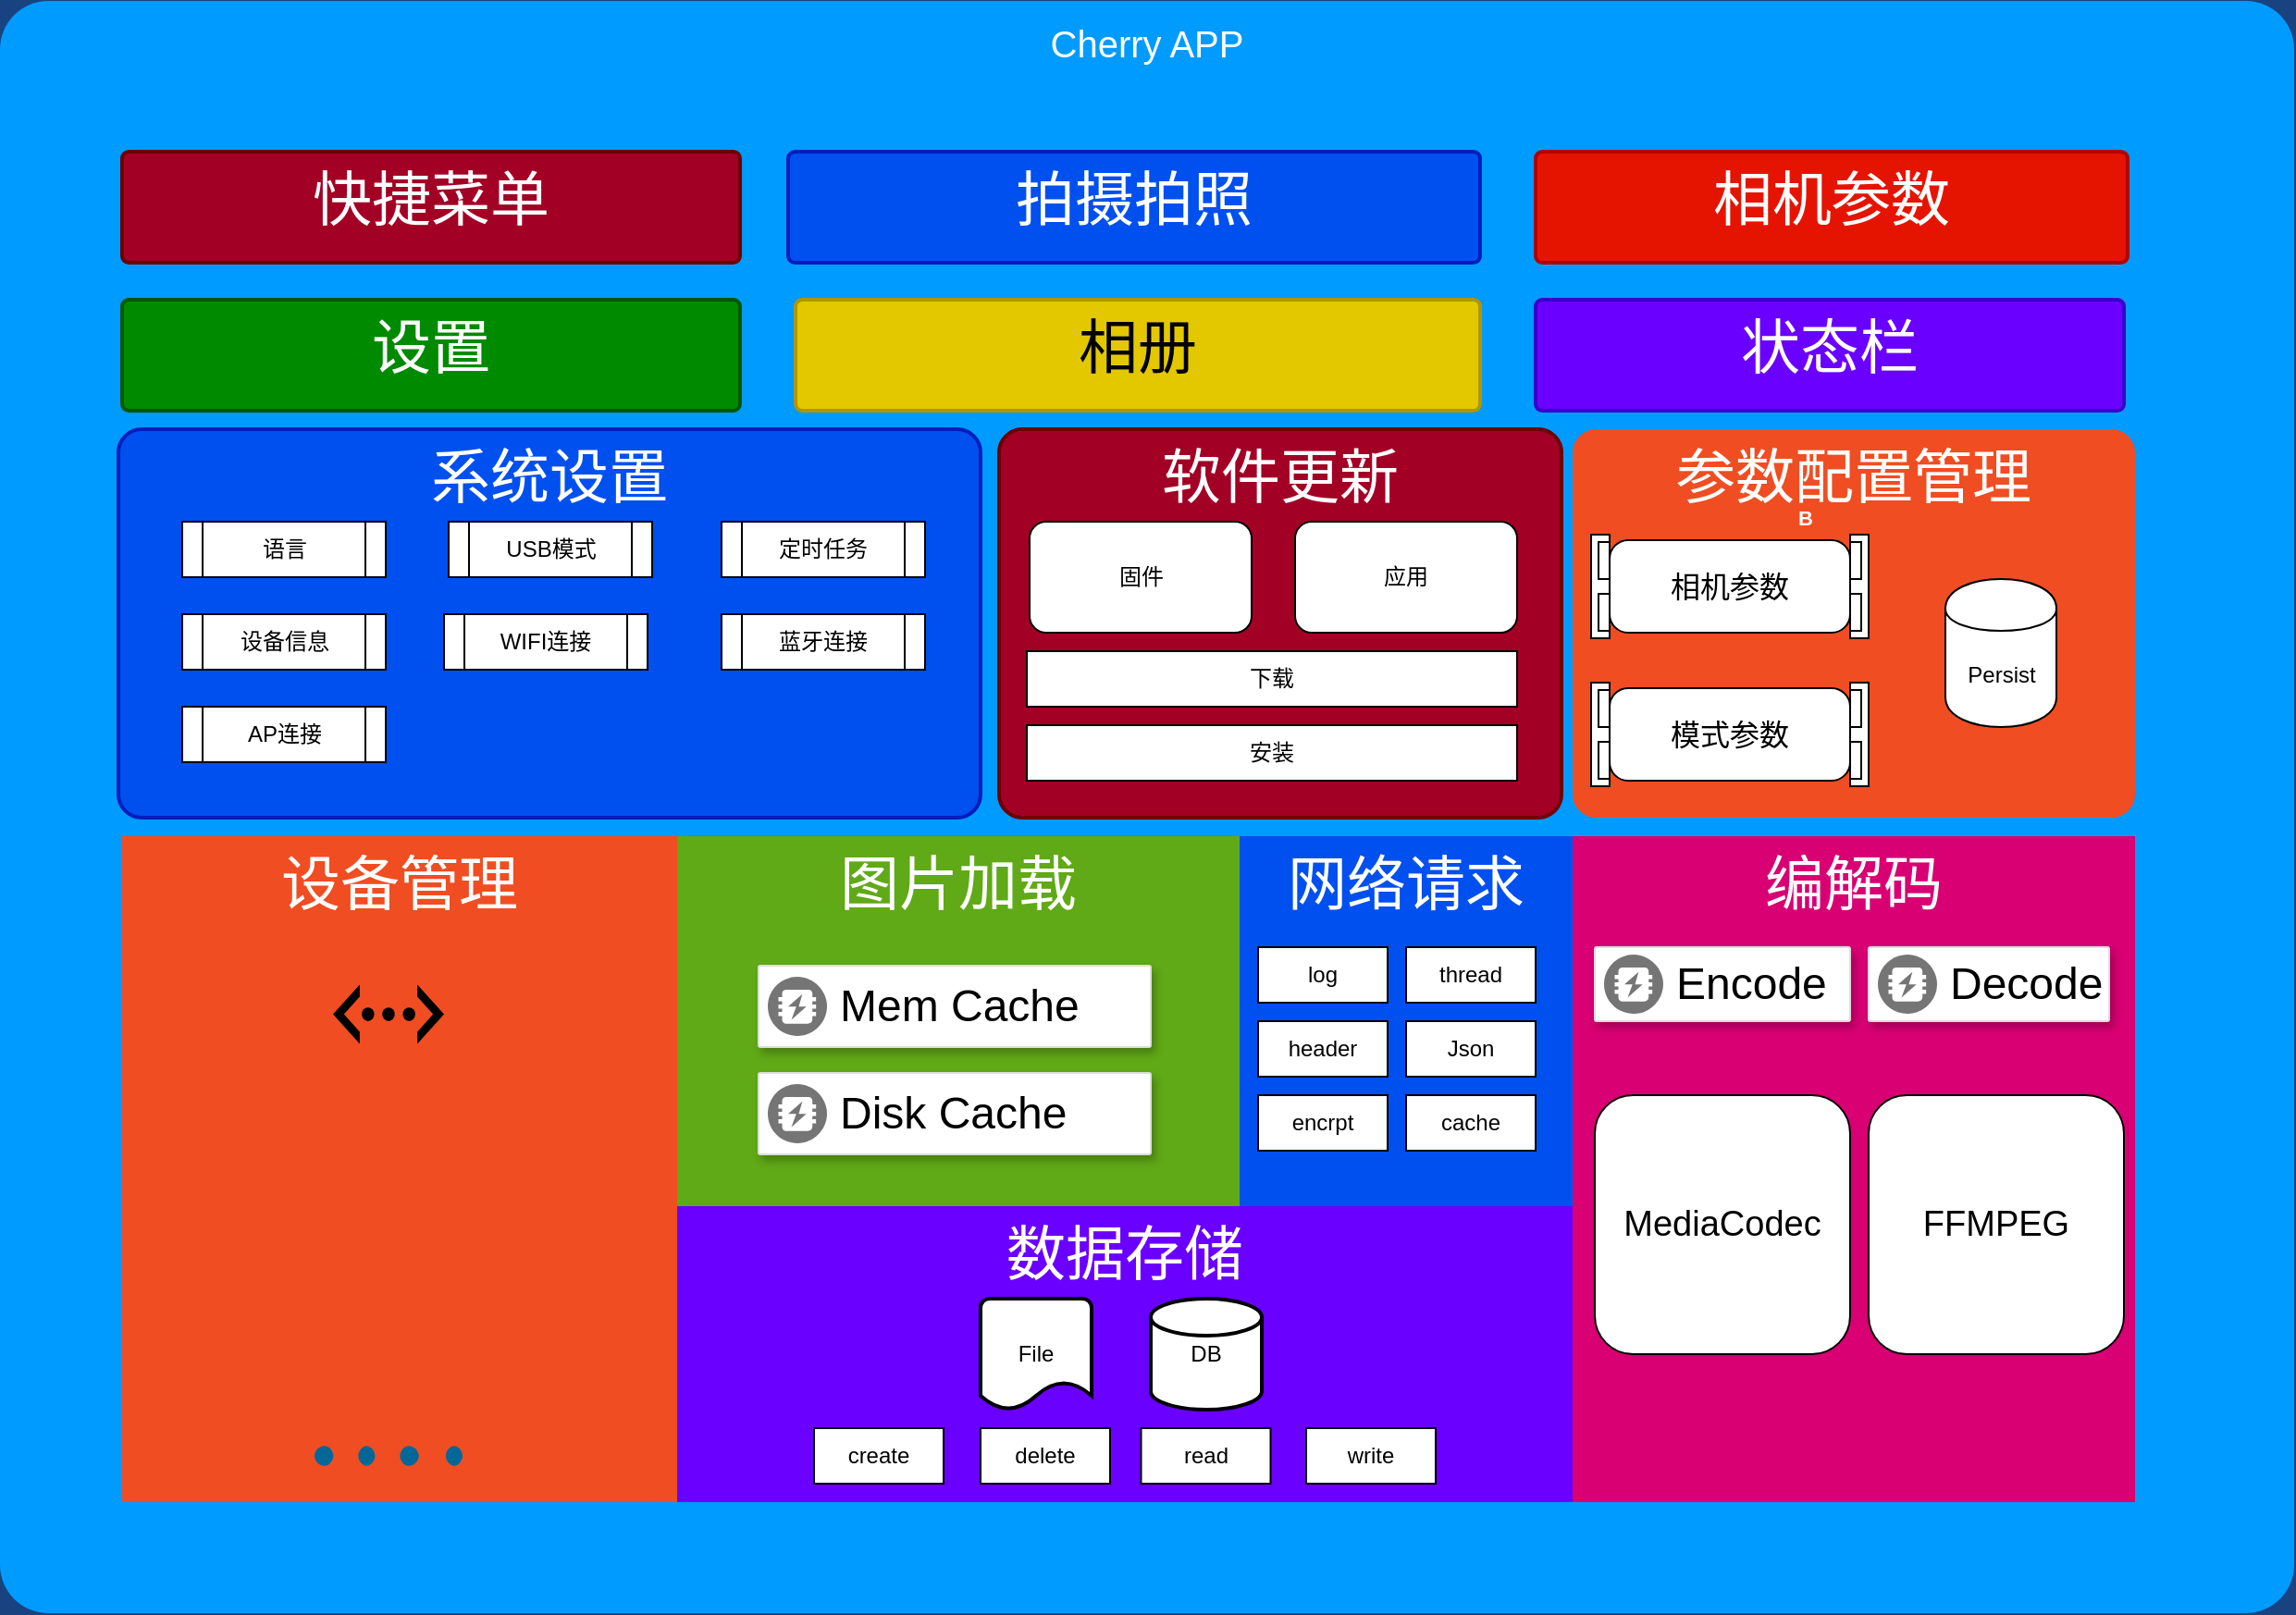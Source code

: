 <mxfile version="21.2.1" type="github">
  <diagram name="Page-1" id="7a6c530e-6e37-e111-ec74-82921da8cc10">
    <mxGraphModel dx="1358" dy="1131" grid="1" gridSize="10" guides="1" tooltips="1" connect="1" arrows="1" fold="1" page="1" pageScale="1.5" pageWidth="1169" pageHeight="826" background="#184380" math="0" shadow="0">
      <root>
        <mxCell id="0" style=";html=1;" />
        <mxCell id="1" style=";html=1;" parent="0" />
        <mxCell id="23046e2b9bb16c14-116" value="Cherry APP" style="whiteSpace=wrap;html=1;rounded=1;shadow=0;strokeColor=none;strokeWidth=2;fillColor=#009BFF;fontSize=20;fontColor=#FFFFFF;align=center;arcSize=3;verticalAlign=top;spacingTop=4;" parent="1" vertex="1">
          <mxGeometry x="260" y="408.5" width="1240" height="871.5" as="geometry" />
        </mxCell>
        <mxCell id="23046e2b9bb16c14-28" value="&lt;font style=&quot;font-size: 32px;&quot;&gt;参数配置&lt;font style=&quot;font-size: 32px;&quot;&gt;管理&lt;/font&gt;&lt;/font&gt;" style="rounded=1;whiteSpace=wrap;html=1;shadow=0;strokeWidth=2;fillColor=#F04D22;fontSize=12;fontColor=#FFFFFF;align=center;strokeColor=none;arcSize=6;verticalAlign=top;" parent="1" vertex="1">
          <mxGeometry x="1110" y="640" width="304" height="210" as="geometry" />
        </mxCell>
        <mxCell id="23046e2b9bb16c14-81" value="A" style="text;html=1;strokeColor=none;fillColor=none;align=center;verticalAlign=middle;whiteSpace=wrap;rounded=1;shadow=0;fontSize=11;fontColor=#FFFFFF;fontStyle=1" parent="1" vertex="1">
          <mxGeometry x="666" y="678" width="20" height="20" as="geometry" />
        </mxCell>
        <mxCell id="23046e2b9bb16c14-82" value="B" style="text;html=1;strokeColor=none;fillColor=none;align=center;verticalAlign=middle;whiteSpace=wrap;rounded=1;shadow=0;fontSize=11;fontColor=#FFFFFF;fontStyle=1" parent="1" vertex="1">
          <mxGeometry x="1226" y="678" width="20" height="20" as="geometry" />
        </mxCell>
        <mxCell id="23046e2b9bb16c14-84" value="&lt;font style=&quot;font-size: 32px;&quot;&gt;设备管理&lt;/font&gt;" style="rounded=0;whiteSpace=wrap;html=1;shadow=0;strokeWidth=2;fillColor=#F04D22;fontSize=12;fontColor=#FFFFFF;align=center;strokeColor=none;arcSize=6;verticalAlign=top;" parent="1" vertex="1">
          <mxGeometry x="326" y="860" width="300" height="360" as="geometry" />
        </mxCell>
        <mxCell id="23PlHEcWCxNgnibNauKA-2" value="&lt;font style=&quot;font-size: 32px;&quot;&gt;网络请求&lt;/font&gt;" style="rounded=0;whiteSpace=wrap;html=1;shadow=0;strokeWidth=2;fillColor=#0050ef;fontSize=12;align=center;strokeColor=none;arcSize=6;verticalAlign=top;fontColor=#ffffff;" vertex="1" parent="1">
          <mxGeometry x="930" y="860" width="180" height="200" as="geometry" />
        </mxCell>
        <mxCell id="23PlHEcWCxNgnibNauKA-3" value="&lt;font style=&quot;font-size: 32px;&quot;&gt;数据存储&lt;/font&gt;" style="rounded=0;whiteSpace=wrap;html=1;shadow=0;strokeWidth=2;fillColor=#6a00ff;fontSize=12;align=center;strokeColor=none;arcSize=6;verticalAlign=top;fontColor=#ffffff;" vertex="1" parent="1">
          <mxGeometry x="626" y="1060" width="484" height="160" as="geometry" />
        </mxCell>
        <mxCell id="23PlHEcWCxNgnibNauKA-5" value="" style="shape=image;html=1;verticalAlign=top;verticalLabelPosition=bottom;labelBackgroundColor=#ffffff;imageAspect=0;aspect=fixed;image=https://cdn1.iconfinder.com/data/icons/bootstrap-vol-3/16/hdmi-128.png;direction=west;" vertex="1" parent="1">
          <mxGeometry x="361" y="932.5" width="47.5" height="47.5" as="geometry" />
        </mxCell>
        <mxCell id="23PlHEcWCxNgnibNauKA-10" value="" style="shape=image;html=1;verticalAlign=top;verticalLabelPosition=bottom;labelBackgroundColor=#ffffff;imageAspect=0;aspect=fixed;image=https://cdn2.iconfinder.com/data/icons/boxicons-regular-vol-1/24/bx-bluetooth-128.png" vertex="1" parent="1">
          <mxGeometry x="358.5" y="990" width="50" height="50" as="geometry" />
        </mxCell>
        <mxCell id="23PlHEcWCxNgnibNauKA-11" value="" style="shape=image;html=1;verticalAlign=top;verticalLabelPosition=bottom;labelBackgroundColor=#ffffff;imageAspect=0;aspect=fixed;image=https://cdn1.iconfinder.com/data/icons/bootstrap-vol-3/16/headset-128.png" vertex="1" parent="1">
          <mxGeometry x="445" y="990" width="50" height="50" as="geometry" />
        </mxCell>
        <mxCell id="23PlHEcWCxNgnibNauKA-12" value="" style="shape=image;html=1;verticalAlign=top;verticalLabelPosition=bottom;labelBackgroundColor=#ffffff;imageAspect=0;aspect=fixed;image=https://cdn4.iconfinder.com/data/icons/essential-app-2/16/battery-half-energy-charge-128.png" vertex="1" parent="1">
          <mxGeometry x="537.5" y="932.5" width="50" height="50" as="geometry" />
        </mxCell>
        <mxCell id="23PlHEcWCxNgnibNauKA-15" value="" style="shape=image;html=1;verticalAlign=top;verticalLabelPosition=bottom;labelBackgroundColor=#ffffff;imageAspect=0;aspect=fixed;image=https://cdn1.iconfinder.com/data/icons/systemui/21/harddrive-128.png" vertex="1" parent="1">
          <mxGeometry x="532.5" y="987.5" width="60" height="60" as="geometry" />
        </mxCell>
        <mxCell id="23PlHEcWCxNgnibNauKA-16" value="" style="shape=mxgraph.signs.tech.ethernet;html=1;pointerEvents=1;fillColor=#000000;strokeColor=none;verticalLabelPosition=bottom;verticalAlign=top;align=center;" vertex="1" parent="1">
          <mxGeometry x="440" y="940.25" width="60" height="32" as="geometry" />
        </mxCell>
        <mxCell id="23PlHEcWCxNgnibNauKA-18" value="" style="shape=image;html=1;verticalAlign=top;verticalLabelPosition=bottom;labelBackgroundColor=#ffffff;imageAspect=0;aspect=fixed;image=https://cdn4.iconfinder.com/data/icons/internet-networking-and-communication-glyph-24/24/Communication_tower_signal_tower_wifi_antenna_wifi_tower_wireless_antenna-128.png;direction=east;" vertex="1" parent="1">
          <mxGeometry x="440" y="1047.5" width="55" height="55" as="geometry" />
        </mxCell>
        <mxCell id="23PlHEcWCxNgnibNauKA-19" value="" style="shape=image;html=1;verticalAlign=top;verticalLabelPosition=bottom;labelBackgroundColor=#ffffff;imageAspect=0;aspect=fixed;image=https://cdn4.iconfinder.com/data/icons/internet-networking-and-communication-glyph-24/24/Coverage_level_signal_bars_signal_strength_wireless_connectivity_wireless_internet-128.png" vertex="1" parent="1">
          <mxGeometry x="356" y="1047.5" width="55" height="55" as="geometry" />
        </mxCell>
        <mxCell id="23PlHEcWCxNgnibNauKA-23" value="" style="shape=image;html=1;verticalAlign=top;verticalLabelPosition=bottom;labelBackgroundColor=#ffffff;imageAspect=0;aspect=fixed;image=https://cdn3.iconfinder.com/data/icons/energy-and-power-glyph-24-px/24/Lamp_electric_light_led_bulb_light_bulb_luminaire-128.png;direction=west;" vertex="1" parent="1">
          <mxGeometry x="356" y="1120" width="50" height="50" as="geometry" />
        </mxCell>
        <mxCell id="23PlHEcWCxNgnibNauKA-28" value="" style="shape=image;html=1;verticalAlign=top;verticalLabelPosition=bottom;labelBackgroundColor=#ffffff;imageAspect=0;aspect=fixed;image=https://cdn1.iconfinder.com/data/icons/bootstrap-vol-2/16/fan-128.png" vertex="1" parent="1">
          <mxGeometry x="442.5" y="1120" width="50" height="50" as="geometry" />
        </mxCell>
        <mxCell id="23PlHEcWCxNgnibNauKA-29" value="" style="shape=image;html=1;verticalAlign=top;verticalLabelPosition=bottom;labelBackgroundColor=#ffffff;imageAspect=0;aspect=fixed;image=https://cdn3.iconfinder.com/data/icons/weather-free-2/32/Weather_Free_Outline_warm-termometer-weather-temperature-128.png" vertex="1" parent="1">
          <mxGeometry x="532.5" y="1060" width="50" height="50" as="geometry" />
        </mxCell>
        <mxCell id="23PlHEcWCxNgnibNauKA-30" value="&lt;span style=&quot;font-size: 32px;&quot;&gt;图片加载&lt;/span&gt;" style="rounded=0;whiteSpace=wrap;html=1;shadow=0;strokeWidth=2;fillColor=#60a917;fontSize=12;fontColor=#ffffff;align=center;strokeColor=none;arcSize=6;verticalAlign=top;" vertex="1" parent="1">
          <mxGeometry x="626" y="860" width="304" height="200" as="geometry" />
        </mxCell>
        <mxCell id="23PlHEcWCxNgnibNauKA-37" value="" style="strokeColor=#dddddd;shadow=1;strokeWidth=1;rounded=1;absoluteArcSize=1;arcSize=2;" vertex="1" parent="1">
          <mxGeometry x="670" y="988" width="212" height="44" as="geometry" />
        </mxCell>
        <mxCell id="23PlHEcWCxNgnibNauKA-38" value="&lt;font style=&quot;font-size: 24px;&quot;&gt;Disk Cache&lt;/font&gt;" style="sketch=0;dashed=0;connectable=0;html=1;fillColor=#757575;strokeColor=none;shape=mxgraph.gcp2.memcache;part=1;labelPosition=right;verticalLabelPosition=middle;align=left;verticalAlign=middle;spacingLeft=5;fontSize=12;" vertex="1" parent="23PlHEcWCxNgnibNauKA-37">
          <mxGeometry y="0.5" width="32" height="32" relative="1" as="geometry">
            <mxPoint x="5" y="-16" as="offset" />
          </mxGeometry>
        </mxCell>
        <mxCell id="23PlHEcWCxNgnibNauKA-39" value="" style="strokeColor=#dddddd;shadow=1;strokeWidth=1;rounded=1;absoluteArcSize=1;arcSize=2;" vertex="1" parent="1">
          <mxGeometry x="670" y="930" width="212" height="44" as="geometry" />
        </mxCell>
        <mxCell id="23PlHEcWCxNgnibNauKA-40" value="&lt;font style=&quot;font-size: 24px;&quot;&gt;Mem Cache&lt;/font&gt;" style="sketch=0;dashed=0;connectable=0;html=1;fillColor=#757575;strokeColor=none;shape=mxgraph.gcp2.memcache;part=1;labelPosition=right;verticalLabelPosition=middle;align=left;verticalAlign=middle;spacingLeft=5;fontSize=12;" vertex="1" parent="23PlHEcWCxNgnibNauKA-39">
          <mxGeometry y="0.5" width="32" height="32" relative="1" as="geometry">
            <mxPoint x="5" y="-16" as="offset" />
          </mxGeometry>
        </mxCell>
        <mxCell id="23PlHEcWCxNgnibNauKA-44" value="DB" style="strokeWidth=2;html=1;shape=mxgraph.flowchart.database;whiteSpace=wrap;" vertex="1" parent="1">
          <mxGeometry x="882" y="1110" width="60" height="60" as="geometry" />
        </mxCell>
        <mxCell id="23PlHEcWCxNgnibNauKA-49" value="File" style="strokeWidth=2;html=1;shape=mxgraph.flowchart.document2;whiteSpace=wrap;size=0.25;" vertex="1" parent="1">
          <mxGeometry x="790" y="1110" width="60" height="60" as="geometry" />
        </mxCell>
        <mxCell id="23PlHEcWCxNgnibNauKA-51" value="log" style="rounded=0;whiteSpace=wrap;html=1;" vertex="1" parent="1">
          <mxGeometry x="940" y="920" width="70" height="30" as="geometry" />
        </mxCell>
        <mxCell id="23PlHEcWCxNgnibNauKA-52" value="thread" style="rounded=0;whiteSpace=wrap;html=1;" vertex="1" parent="1">
          <mxGeometry x="1020" y="920" width="70" height="30" as="geometry" />
        </mxCell>
        <mxCell id="23PlHEcWCxNgnibNauKA-53" value="header" style="rounded=0;whiteSpace=wrap;html=1;" vertex="1" parent="1">
          <mxGeometry x="940" y="960" width="70" height="30" as="geometry" />
        </mxCell>
        <mxCell id="23PlHEcWCxNgnibNauKA-54" value="Json" style="rounded=0;whiteSpace=wrap;html=1;" vertex="1" parent="1">
          <mxGeometry x="1020" y="960" width="70" height="30" as="geometry" />
        </mxCell>
        <mxCell id="23PlHEcWCxNgnibNauKA-55" value="encrpt" style="rounded=0;whiteSpace=wrap;html=1;" vertex="1" parent="1">
          <mxGeometry x="940" y="1000" width="70" height="30" as="geometry" />
        </mxCell>
        <mxCell id="23PlHEcWCxNgnibNauKA-56" value="cache" style="rounded=0;whiteSpace=wrap;html=1;" vertex="1" parent="1">
          <mxGeometry x="1020" y="1000" width="70" height="30" as="geometry" />
        </mxCell>
        <mxCell id="23PlHEcWCxNgnibNauKA-57" value="read" style="rounded=0;whiteSpace=wrap;html=1;" vertex="1" parent="1">
          <mxGeometry x="876.75" y="1180" width="70" height="30" as="geometry" />
        </mxCell>
        <mxCell id="23PlHEcWCxNgnibNauKA-58" value="write" style="rounded=0;whiteSpace=wrap;html=1;" vertex="1" parent="1">
          <mxGeometry x="966" y="1180" width="70" height="30" as="geometry" />
        </mxCell>
        <mxCell id="23PlHEcWCxNgnibNauKA-59" value="create" style="rounded=0;whiteSpace=wrap;html=1;" vertex="1" parent="1">
          <mxGeometry x="700" y="1180" width="70" height="30" as="geometry" />
        </mxCell>
        <mxCell id="23PlHEcWCxNgnibNauKA-60" value="delete" style="rounded=0;whiteSpace=wrap;html=1;" vertex="1" parent="1">
          <mxGeometry x="790" y="1180" width="70" height="30" as="geometry" />
        </mxCell>
        <mxCell id="23PlHEcWCxNgnibNauKA-66" value="&lt;font style=&quot;font-size: 16px;&quot;&gt;相机参数&lt;/font&gt;" style="html=1;shape=mxgraph.sysml.paramSet;whiteSpace=wrap;align=center;" vertex="1" parent="1">
          <mxGeometry x="1120" y="700" width="150" height="50" as="geometry" />
        </mxCell>
        <mxCell id="23PlHEcWCxNgnibNauKA-67" value="&lt;font style=&quot;font-size: 16px;&quot;&gt;模式参数&lt;/font&gt;" style="html=1;shape=mxgraph.sysml.paramSet;whiteSpace=wrap;align=center;" vertex="1" parent="1">
          <mxGeometry x="1120" y="780" width="150" height="50" as="geometry" />
        </mxCell>
        <mxCell id="23PlHEcWCxNgnibNauKA-71" value="Persist" style="shape=cylinder;whiteSpace=wrap;html=1;boundedLbl=1;backgroundOutline=1;" vertex="1" parent="1">
          <mxGeometry x="1311.5" y="721" width="60" height="80" as="geometry" />
        </mxCell>
        <mxCell id="23PlHEcWCxNgnibNauKA-72" value="&lt;span style=&quot;font-size: 32px;&quot;&gt;状态栏&lt;/span&gt;" style="rounded=1;whiteSpace=wrap;html=1;shadow=0;strokeWidth=2;fillColor=#6a00ff;fontSize=12;fontColor=#ffffff;align=center;strokeColor=#3700CC;arcSize=6;verticalAlign=top;" vertex="1" parent="1">
          <mxGeometry x="1090" y="570" width="318" height="60" as="geometry" />
        </mxCell>
        <mxCell id="23PlHEcWCxNgnibNauKA-73" value="&lt;span style=&quot;font-size: 32px;&quot;&gt;编解码&lt;/span&gt;" style="rounded=0;whiteSpace=wrap;html=1;shadow=0;strokeWidth=2;fillColor=#d80073;fontSize=12;fontColor=#ffffff;align=center;strokeColor=none;arcSize=6;verticalAlign=top;" vertex="1" parent="1">
          <mxGeometry x="1110" y="860" width="304" height="360" as="geometry" />
        </mxCell>
        <mxCell id="23PlHEcWCxNgnibNauKA-77" value="" style="strokeColor=#dddddd;shadow=1;strokeWidth=1;rounded=1;absoluteArcSize=1;arcSize=2;" vertex="1" parent="1">
          <mxGeometry x="1122" y="920" width="138" height="40" as="geometry" />
        </mxCell>
        <mxCell id="23PlHEcWCxNgnibNauKA-78" value="&lt;font style=&quot;font-size: 24px;&quot;&gt;Encode&lt;/font&gt;" style="sketch=0;dashed=0;connectable=0;html=1;fillColor=#757575;strokeColor=none;shape=mxgraph.gcp2.memcache;part=1;labelPosition=right;verticalLabelPosition=middle;align=left;verticalAlign=middle;spacingLeft=5;fontSize=12;" vertex="1" parent="23PlHEcWCxNgnibNauKA-77">
          <mxGeometry y="0.5" width="32" height="32" relative="1" as="geometry">
            <mxPoint x="5" y="-16" as="offset" />
          </mxGeometry>
        </mxCell>
        <mxCell id="23PlHEcWCxNgnibNauKA-79" value="" style="strokeColor=#dddddd;shadow=1;strokeWidth=1;rounded=1;absoluteArcSize=1;arcSize=2;" vertex="1" parent="1">
          <mxGeometry x="1270" y="920" width="130" height="40" as="geometry" />
        </mxCell>
        <mxCell id="23PlHEcWCxNgnibNauKA-80" value="&lt;font style=&quot;font-size: 24px;&quot;&gt;Decode&lt;/font&gt;" style="sketch=0;dashed=0;connectable=0;html=1;fillColor=#757575;strokeColor=none;shape=mxgraph.gcp2.memcache;part=1;labelPosition=right;verticalLabelPosition=middle;align=left;verticalAlign=middle;spacingLeft=5;fontSize=12;" vertex="1" parent="23PlHEcWCxNgnibNauKA-79">
          <mxGeometry y="0.5" width="32" height="32" relative="1" as="geometry">
            <mxPoint x="5" y="-16" as="offset" />
          </mxGeometry>
        </mxCell>
        <mxCell id="23PlHEcWCxNgnibNauKA-83" value="&lt;font style=&quot;font-size: 19px;&quot;&gt;MediaCodec&lt;/font&gt;" style="rounded=1;whiteSpace=wrap;html=1;" vertex="1" parent="1">
          <mxGeometry x="1122" y="1000" width="138" height="140" as="geometry" />
        </mxCell>
        <mxCell id="23PlHEcWCxNgnibNauKA-84" value="&lt;font style=&quot;font-size: 19px;&quot;&gt;FFMPEG&lt;/font&gt;" style="rounded=1;whiteSpace=wrap;html=1;" vertex="1" parent="1">
          <mxGeometry x="1270" y="1000" width="138" height="140" as="geometry" />
        </mxCell>
        <mxCell id="23PlHEcWCxNgnibNauKA-85" value="&lt;span style=&quot;font-size: 32px;&quot;&gt;相册&lt;/span&gt;" style="rounded=1;whiteSpace=wrap;html=1;shadow=0;strokeWidth=2;fillColor=#e3c800;fontSize=12;fontColor=#000000;align=center;strokeColor=#B09500;arcSize=6;verticalAlign=top;" vertex="1" parent="1">
          <mxGeometry x="690" y="570" width="370" height="60" as="geometry" />
        </mxCell>
        <mxCell id="23PlHEcWCxNgnibNauKA-86" value="&lt;span style=&quot;font-size: 32px;&quot;&gt;设置&lt;/span&gt;" style="rounded=1;whiteSpace=wrap;html=1;shadow=0;strokeWidth=2;fillColor=#008a00;fontSize=12;fontColor=#ffffff;align=center;strokeColor=#005700;arcSize=6;verticalAlign=top;" vertex="1" parent="1">
          <mxGeometry x="326" y="570" width="334" height="60" as="geometry" />
        </mxCell>
        <mxCell id="23PlHEcWCxNgnibNauKA-87" value="&lt;span style=&quot;font-size: 32px;&quot;&gt;拍摄拍照&lt;/span&gt;" style="rounded=1;whiteSpace=wrap;html=1;shadow=0;strokeWidth=2;fillColor=#0050ef;fontSize=12;fontColor=#ffffff;align=center;strokeColor=#001DBC;arcSize=6;verticalAlign=top;" vertex="1" parent="1">
          <mxGeometry x="686" y="490" width="374" height="60" as="geometry" />
        </mxCell>
        <mxCell id="23PlHEcWCxNgnibNauKA-88" value="&lt;span style=&quot;font-size: 32px;&quot;&gt;快捷菜单&lt;/span&gt;" style="rounded=1;whiteSpace=wrap;html=1;shadow=0;strokeWidth=2;fillColor=#a20025;fontSize=12;fontColor=#ffffff;align=center;strokeColor=#6F0000;arcSize=6;verticalAlign=top;" vertex="1" parent="1">
          <mxGeometry x="326" y="490" width="334" height="60" as="geometry" />
        </mxCell>
        <mxCell id="23PlHEcWCxNgnibNauKA-89" value="&lt;span style=&quot;font-size: 32px;&quot;&gt;相机参数&lt;/span&gt;" style="rounded=1;whiteSpace=wrap;html=1;shadow=0;strokeWidth=2;fillColor=#e51400;fontSize=12;align=center;strokeColor=#B20000;arcSize=6;verticalAlign=top;fontColor=#ffffff;" vertex="1" parent="1">
          <mxGeometry x="1090" y="490" width="320" height="60" as="geometry" />
        </mxCell>
        <mxCell id="23PlHEcWCxNgnibNauKA-91" value="&lt;span style=&quot;font-size: 32px;&quot;&gt;软件更新&lt;br&gt;&lt;/span&gt;" style="rounded=1;whiteSpace=wrap;html=1;shadow=0;strokeWidth=2;fillColor=#a20025;fontSize=12;fontColor=#ffffff;align=center;strokeColor=#6F0000;arcSize=6;verticalAlign=top;" vertex="1" parent="1">
          <mxGeometry x="800" y="640" width="304" height="210" as="geometry" />
        </mxCell>
        <mxCell id="23PlHEcWCxNgnibNauKA-93" value="固件" style="rounded=1;whiteSpace=wrap;html=1;" vertex="1" parent="1">
          <mxGeometry x="816.5" y="690" width="120" height="60" as="geometry" />
        </mxCell>
        <mxCell id="23PlHEcWCxNgnibNauKA-94" value="应用" style="rounded=1;whiteSpace=wrap;html=1;" vertex="1" parent="1">
          <mxGeometry x="960" y="690" width="120" height="60" as="geometry" />
        </mxCell>
        <mxCell id="23PlHEcWCxNgnibNauKA-95" value="下载" style="rounded=0;whiteSpace=wrap;html=1;" vertex="1" parent="1">
          <mxGeometry x="815" y="760" width="265" height="30" as="geometry" />
        </mxCell>
        <mxCell id="23PlHEcWCxNgnibNauKA-96" value="安装" style="rounded=0;whiteSpace=wrap;html=1;" vertex="1" parent="1">
          <mxGeometry x="815" y="800" width="265" height="30" as="geometry" />
        </mxCell>
        <mxCell id="23PlHEcWCxNgnibNauKA-97" value="" style="shape=image;html=1;verticalAlign=top;verticalLabelPosition=bottom;labelBackgroundColor=#ffffff;imageAspect=0;aspect=fixed;image=https://cdn4.iconfinder.com/data/icons/essential-app-2/16/volume-sound-speaker-lound-128.png" vertex="1" parent="1">
          <mxGeometry x="532.5" y="1120" width="50" height="50" as="geometry" />
        </mxCell>
        <mxCell id="23PlHEcWCxNgnibNauKA-98" value="" style="shape=mxgraph.cisco.misc.dot-dot;html=1;pointerEvents=1;dashed=0;fillColor=#036897;strokeColor=#ffffff;strokeWidth=2;verticalLabelPosition=bottom;verticalAlign=top;align=center;outlineConnect=0;" vertex="1" parent="1">
          <mxGeometry x="430" y="1185" width="80" height="20" as="geometry" />
        </mxCell>
        <mxCell id="23PlHEcWCxNgnibNauKA-99" value="&lt;span style=&quot;font-size: 32px;&quot;&gt;系统设置&lt;/span&gt;" style="rounded=1;whiteSpace=wrap;html=1;shadow=0;strokeWidth=2;fillColor=#0050ef;fontSize=12;fontColor=#ffffff;align=center;strokeColor=#001DBC;arcSize=6;verticalAlign=top;" vertex="1" parent="1">
          <mxGeometry x="324" y="640" width="466" height="210" as="geometry" />
        </mxCell>
        <mxCell id="23PlHEcWCxNgnibNauKA-101" value="语言" style="shape=process;whiteSpace=wrap;html=1;backgroundOutline=1;" vertex="1" parent="1">
          <mxGeometry x="358.5" y="690" width="110" height="30" as="geometry" />
        </mxCell>
        <mxCell id="23PlHEcWCxNgnibNauKA-102" value="USB模式" style="shape=process;whiteSpace=wrap;html=1;backgroundOutline=1;" vertex="1" parent="1">
          <mxGeometry x="502.5" y="690" width="110" height="30" as="geometry" />
        </mxCell>
        <mxCell id="23PlHEcWCxNgnibNauKA-105" value="定时任务" style="shape=process;whiteSpace=wrap;html=1;backgroundOutline=1;" vertex="1" parent="1">
          <mxGeometry x="650" y="690" width="110" height="30" as="geometry" />
        </mxCell>
        <mxCell id="23PlHEcWCxNgnibNauKA-106" value="设备信息" style="shape=process;whiteSpace=wrap;html=1;backgroundOutline=1;" vertex="1" parent="1">
          <mxGeometry x="358.5" y="740" width="110" height="30" as="geometry" />
        </mxCell>
        <mxCell id="23PlHEcWCxNgnibNauKA-107" value="WIFI连接" style="shape=process;whiteSpace=wrap;html=1;backgroundOutline=1;" vertex="1" parent="1">
          <mxGeometry x="500" y="740" width="110" height="30" as="geometry" />
        </mxCell>
        <mxCell id="23PlHEcWCxNgnibNauKA-108" value="蓝牙连接" style="shape=process;whiteSpace=wrap;html=1;backgroundOutline=1;" vertex="1" parent="1">
          <mxGeometry x="650" y="740" width="110" height="30" as="geometry" />
        </mxCell>
        <mxCell id="23PlHEcWCxNgnibNauKA-109" value="AP连接" style="shape=process;whiteSpace=wrap;html=1;backgroundOutline=1;" vertex="1" parent="1">
          <mxGeometry x="358.5" y="790" width="110" height="30" as="geometry" />
        </mxCell>
      </root>
    </mxGraphModel>
  </diagram>
</mxfile>

